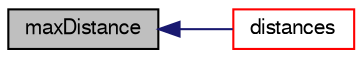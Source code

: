 digraph "maxDistance"
{
  bgcolor="transparent";
  edge [fontname="FreeSans",fontsize="10",labelfontname="FreeSans",labelfontsize="10"];
  node [fontname="FreeSans",fontsize="10",shape=record];
  rankdir="LR";
  Node388 [label="maxDistance",height=0.2,width=0.4,color="black", fillcolor="grey75", style="filled", fontcolor="black"];
  Node388 -> Node389 [dir="back",color="midnightblue",fontsize="10",style="solid",fontname="FreeSans"];
  Node389 [label="distances",height=0.2,width=0.4,color="red",URL="$a24682.html#ad9e448e363738d036a21f98300a272e3",tooltip="Per featureEdgeMesh the list of ranges. "];
}
